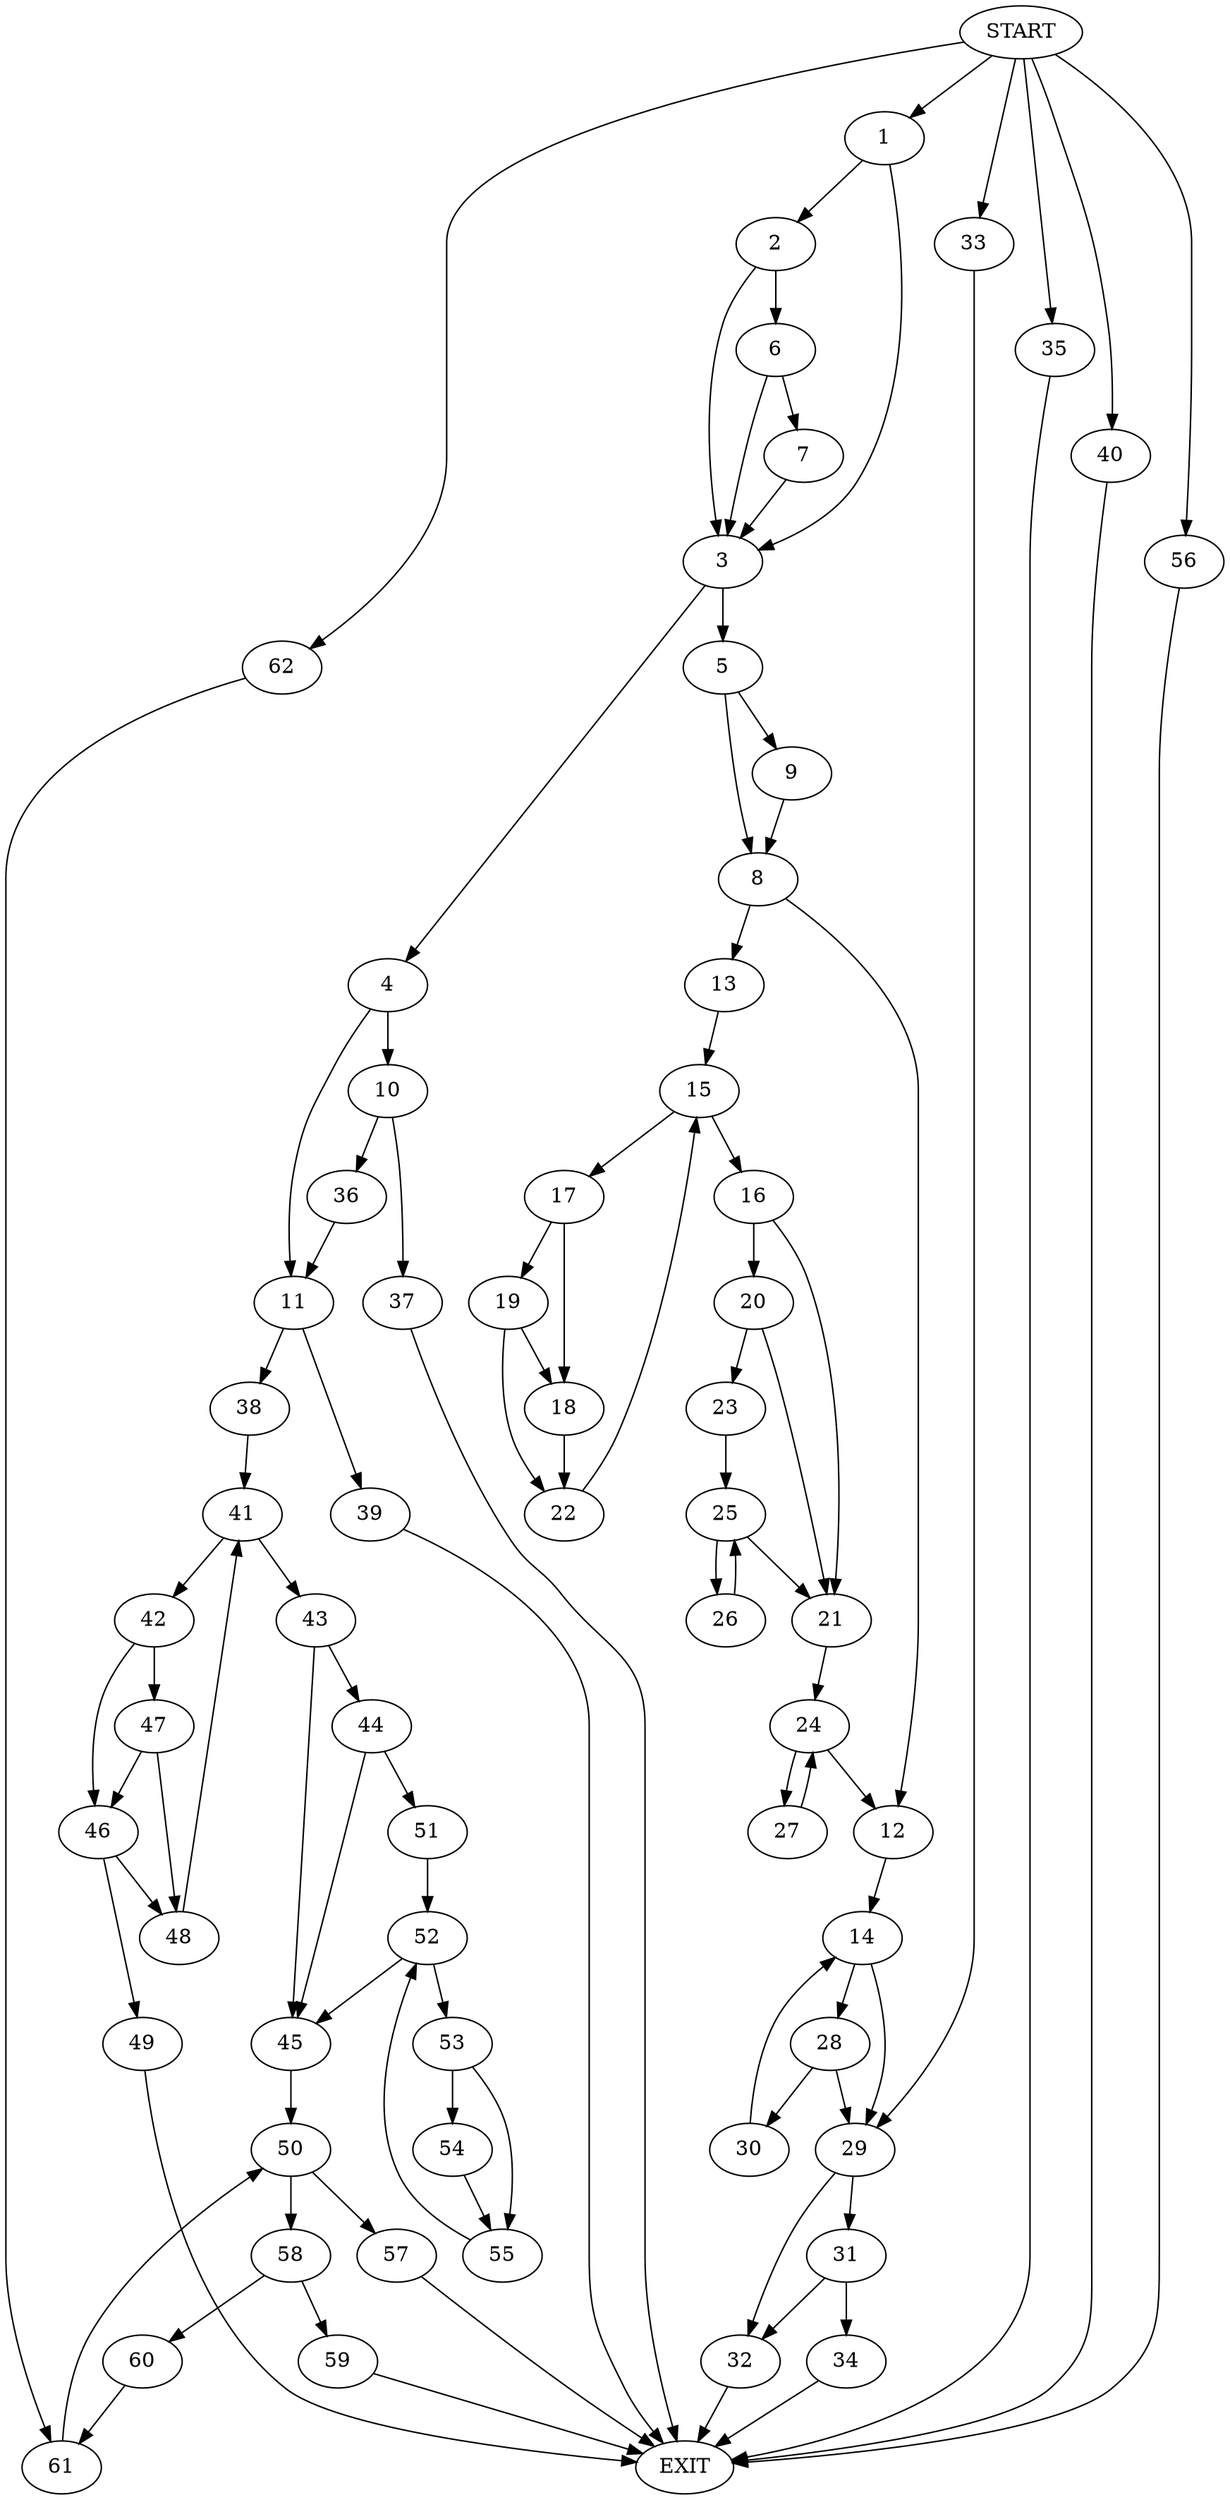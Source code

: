 digraph {
0 [label="START"]
63 [label="EXIT"]
0 -> 1
1 -> 2
1 -> 3
3 -> 4
3 -> 5
2 -> 6
2 -> 3
6 -> 7
6 -> 3
7 -> 3
5 -> 8
5 -> 9
4 -> 10
4 -> 11
8 -> 12
8 -> 13
9 -> 8
12 -> 14
13 -> 15
15 -> 16
15 -> 17
17 -> 18
17 -> 19
16 -> 20
16 -> 21
18 -> 22
19 -> 18
19 -> 22
22 -> 15
20 -> 23
20 -> 21
21 -> 24
23 -> 25
25 -> 26
25 -> 21
26 -> 25
24 -> 12
24 -> 27
27 -> 24
14 -> 28
14 -> 29
28 -> 29
28 -> 30
29 -> 31
29 -> 32
30 -> 14
0 -> 33
33 -> 29
31 -> 34
31 -> 32
32 -> 63
0 -> 35
35 -> 63
34 -> 63
10 -> 36
10 -> 37
11 -> 38
11 -> 39
37 -> 63
36 -> 11
0 -> 40
40 -> 63
38 -> 41
39 -> 63
41 -> 42
41 -> 43
43 -> 44
43 -> 45
42 -> 46
42 -> 47
46 -> 48
46 -> 49
47 -> 48
47 -> 46
48 -> 41
49 -> 63
45 -> 50
44 -> 51
44 -> 45
51 -> 52
52 -> 53
52 -> 45
53 -> 54
53 -> 55
55 -> 52
54 -> 55
0 -> 56
56 -> 63
50 -> 57
50 -> 58
58 -> 59
58 -> 60
57 -> 63
60 -> 61
59 -> 63
61 -> 50
0 -> 62
62 -> 61
}

